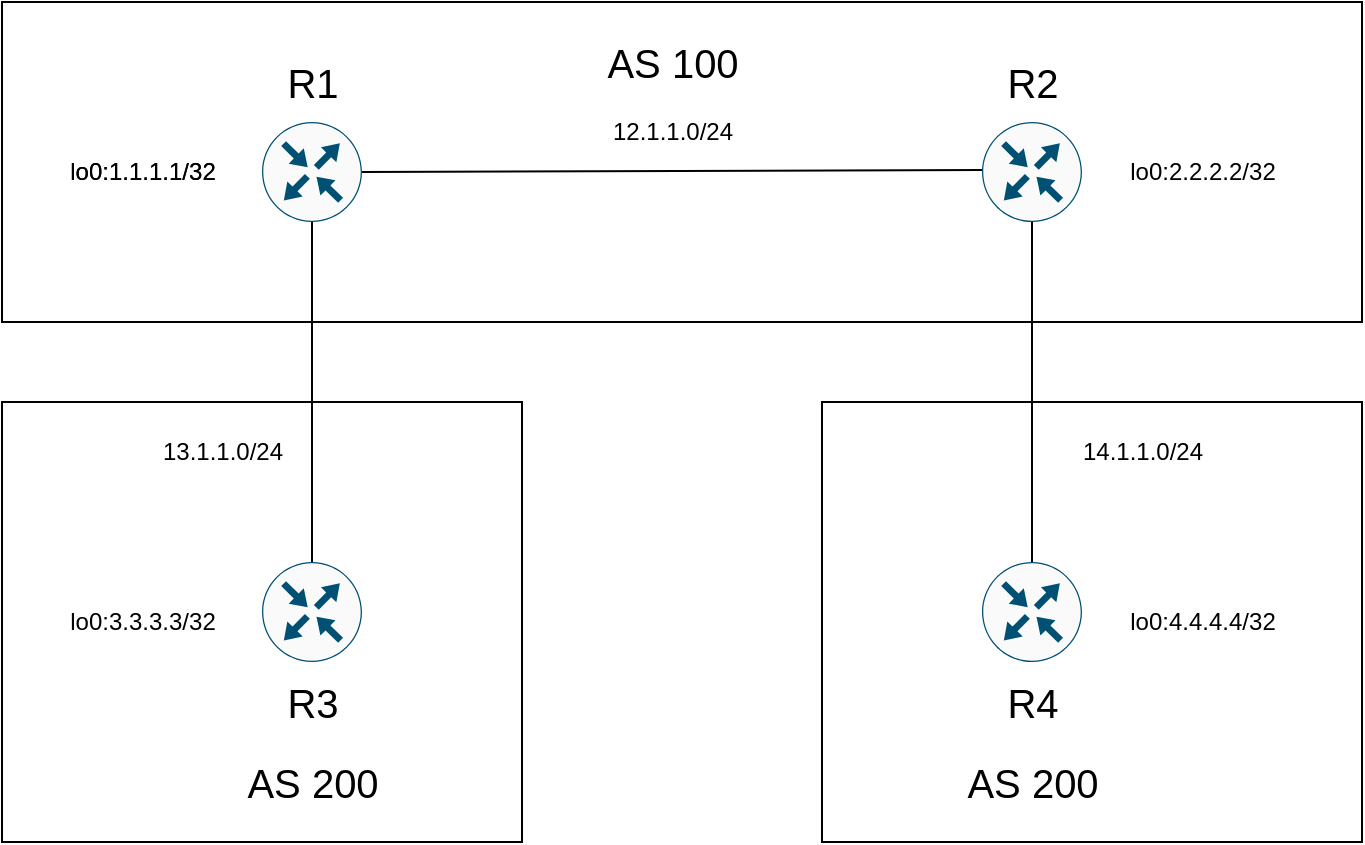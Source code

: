 <mxfile version="24.7.17" pages="2">
  <diagram name="Page-1" id="1-aNh0wFtnea57TFld6X">
    <mxGraphModel dx="1098" dy="827" grid="1" gridSize="10" guides="1" tooltips="1" connect="1" arrows="1" fold="1" page="1" pageScale="1" pageWidth="850" pageHeight="1100" math="0" shadow="0">
      <root>
        <mxCell id="0" />
        <mxCell id="1" parent="0" />
        <mxCell id="9481hFDR9XzV9LIjArY7-18" value="" style="rounded=0;whiteSpace=wrap;html=1;" vertex="1" parent="1">
          <mxGeometry x="470" y="460" width="270" height="220" as="geometry" />
        </mxCell>
        <mxCell id="9481hFDR9XzV9LIjArY7-17" value="" style="rounded=0;whiteSpace=wrap;html=1;" vertex="1" parent="1">
          <mxGeometry x="60" y="460" width="260" height="220" as="geometry" />
        </mxCell>
        <mxCell id="9481hFDR9XzV9LIjArY7-16" value="" style="rounded=0;whiteSpace=wrap;html=1;" vertex="1" parent="1">
          <mxGeometry x="60" y="260" width="680" height="160" as="geometry" />
        </mxCell>
        <mxCell id="9481hFDR9XzV9LIjArY7-1" value="" style="sketch=0;points=[[0.5,0,0],[1,0.5,0],[0.5,1,0],[0,0.5,0],[0.145,0.145,0],[0.856,0.145,0],[0.855,0.856,0],[0.145,0.855,0]];verticalLabelPosition=bottom;html=1;verticalAlign=top;aspect=fixed;align=center;pointerEvents=1;shape=mxgraph.cisco19.rect;prIcon=router;fillColor=#FAFAFA;strokeColor=#005073;" vertex="1" parent="1">
          <mxGeometry x="550" y="540" width="50" height="50" as="geometry" />
        </mxCell>
        <mxCell id="9481hFDR9XzV9LIjArY7-2" value="" style="sketch=0;points=[[0.5,0,0],[1,0.5,0],[0.5,1,0],[0,0.5,0],[0.145,0.145,0],[0.856,0.145,0],[0.855,0.856,0],[0.145,0.855,0]];verticalLabelPosition=bottom;html=1;verticalAlign=top;aspect=fixed;align=center;pointerEvents=1;shape=mxgraph.cisco19.rect;prIcon=router;fillColor=#FAFAFA;strokeColor=#005073;" vertex="1" parent="1">
          <mxGeometry x="190" y="540" width="50" height="50" as="geometry" />
        </mxCell>
        <mxCell id="9481hFDR9XzV9LIjArY7-3" value="" style="sketch=0;points=[[0.5,0,0],[1,0.5,0],[0.5,1,0],[0,0.5,0],[0.145,0.145,0],[0.856,0.145,0],[0.855,0.856,0],[0.145,0.855,0]];verticalLabelPosition=bottom;html=1;verticalAlign=top;aspect=fixed;align=center;pointerEvents=1;shape=mxgraph.cisco19.rect;prIcon=router;fillColor=#FAFAFA;strokeColor=#005073;" vertex="1" parent="1">
          <mxGeometry x="550" y="320" width="50" height="50" as="geometry" />
        </mxCell>
        <mxCell id="9481hFDR9XzV9LIjArY7-4" value="" style="sketch=0;points=[[0.5,0,0],[1,0.5,0],[0.5,1,0],[0,0.5,0],[0.145,0.145,0],[0.856,0.145,0],[0.855,0.856,0],[0.145,0.855,0]];verticalLabelPosition=bottom;html=1;verticalAlign=top;aspect=fixed;align=center;pointerEvents=1;shape=mxgraph.cisco19.rect;prIcon=router;fillColor=#FAFAFA;strokeColor=#005073;" vertex="1" parent="1">
          <mxGeometry x="190" y="320" width="50" height="50" as="geometry" />
        </mxCell>
        <mxCell id="9481hFDR9XzV9LIjArY7-8" value="" style="endArrow=none;html=1;rounded=0;exitX=1;exitY=0.5;exitDx=0;exitDy=0;exitPerimeter=0;" edge="1" parent="1" source="9481hFDR9XzV9LIjArY7-4">
          <mxGeometry width="50" height="50" relative="1" as="geometry">
            <mxPoint x="400" y="450" as="sourcePoint" />
            <mxPoint x="550" y="344" as="targetPoint" />
          </mxGeometry>
        </mxCell>
        <mxCell id="9481hFDR9XzV9LIjArY7-9" value="" style="endArrow=none;html=1;rounded=0;exitX=0.5;exitY=1;exitDx=0;exitDy=0;exitPerimeter=0;entryX=0.5;entryY=0;entryDx=0;entryDy=0;entryPerimeter=0;" edge="1" parent="1" source="9481hFDR9XzV9LIjArY7-4" target="9481hFDR9XzV9LIjArY7-2">
          <mxGeometry width="50" height="50" relative="1" as="geometry">
            <mxPoint x="250" y="355" as="sourcePoint" />
            <mxPoint x="560" y="354" as="targetPoint" />
          </mxGeometry>
        </mxCell>
        <mxCell id="9481hFDR9XzV9LIjArY7-10" value="" style="endArrow=none;html=1;rounded=0;exitX=0.5;exitY=0;exitDx=0;exitDy=0;exitPerimeter=0;entryX=0.5;entryY=1;entryDx=0;entryDy=0;entryPerimeter=0;" edge="1" parent="1" source="9481hFDR9XzV9LIjArY7-1" target="9481hFDR9XzV9LIjArY7-3">
          <mxGeometry width="50" height="50" relative="1" as="geometry">
            <mxPoint x="580" y="530" as="sourcePoint" />
            <mxPoint x="570" y="364" as="targetPoint" />
          </mxGeometry>
        </mxCell>
        <mxCell id="9481hFDR9XzV9LIjArY7-12" value="&lt;font style=&quot;font-size: 20px;&quot;&gt;R1&lt;/font&gt;" style="text;html=1;align=center;verticalAlign=middle;resizable=0;points=[];autosize=1;strokeColor=none;fillColor=none;" vertex="1" parent="1">
          <mxGeometry x="190" y="280" width="50" height="40" as="geometry" />
        </mxCell>
        <mxCell id="9481hFDR9XzV9LIjArY7-13" value="&lt;font style=&quot;font-size: 20px;&quot;&gt;R2&lt;/font&gt;" style="text;html=1;align=center;verticalAlign=middle;resizable=0;points=[];autosize=1;strokeColor=none;fillColor=none;" vertex="1" parent="1">
          <mxGeometry x="550" y="280" width="50" height="40" as="geometry" />
        </mxCell>
        <mxCell id="9481hFDR9XzV9LIjArY7-14" value="&lt;font style=&quot;font-size: 20px;&quot;&gt;R3&lt;/font&gt;" style="text;html=1;align=center;verticalAlign=middle;resizable=0;points=[];autosize=1;strokeColor=none;fillColor=none;" vertex="1" parent="1">
          <mxGeometry x="190" y="590" width="50" height="40" as="geometry" />
        </mxCell>
        <mxCell id="9481hFDR9XzV9LIjArY7-15" value="&lt;font style=&quot;font-size: 20px;&quot;&gt;R4&lt;/font&gt;" style="text;html=1;align=center;verticalAlign=middle;resizable=0;points=[];autosize=1;strokeColor=none;fillColor=none;" vertex="1" parent="1">
          <mxGeometry x="550" y="590" width="50" height="40" as="geometry" />
        </mxCell>
        <mxCell id="9481hFDR9XzV9LIjArY7-19" value="&lt;font style=&quot;font-size: 20px;&quot;&gt;AS 100&lt;/font&gt;" style="text;html=1;align=center;verticalAlign=middle;resizable=0;points=[];autosize=1;strokeColor=none;fillColor=none;" vertex="1" parent="1">
          <mxGeometry x="350" y="270" width="90" height="40" as="geometry" />
        </mxCell>
        <mxCell id="9481hFDR9XzV9LIjArY7-20" value="&lt;font style=&quot;font-size: 20px;&quot;&gt;AS 200&lt;/font&gt;" style="text;html=1;align=center;verticalAlign=middle;resizable=0;points=[];autosize=1;strokeColor=none;fillColor=none;" vertex="1" parent="1">
          <mxGeometry x="170" y="630" width="90" height="40" as="geometry" />
        </mxCell>
        <mxCell id="9481hFDR9XzV9LIjArY7-21" value="&lt;font style=&quot;font-size: 20px;&quot;&gt;AS 200&lt;/font&gt;" style="text;html=1;align=center;verticalAlign=middle;resizable=0;points=[];autosize=1;strokeColor=none;fillColor=none;" vertex="1" parent="1">
          <mxGeometry x="530" y="630" width="90" height="40" as="geometry" />
        </mxCell>
        <mxCell id="9481hFDR9XzV9LIjArY7-22" value="lo0:3.3.3.3/32" style="text;html=1;align=center;verticalAlign=middle;resizable=0;points=[];autosize=1;strokeColor=none;fillColor=none;" vertex="1" parent="1">
          <mxGeometry x="80" y="555" width="100" height="30" as="geometry" />
        </mxCell>
        <mxCell id="9481hFDR9XzV9LIjArY7-23" value="lo0:4.4.4.4/32" style="text;html=1;align=center;verticalAlign=middle;resizable=0;points=[];autosize=1;strokeColor=none;fillColor=none;" vertex="1" parent="1">
          <mxGeometry x="610" y="555" width="100" height="30" as="geometry" />
        </mxCell>
        <mxCell id="9481hFDR9XzV9LIjArY7-24" value="lo0:1.1.1.1/32" style="text;html=1;align=center;verticalAlign=middle;resizable=0;points=[];autosize=1;strokeColor=none;fillColor=none;" vertex="1" parent="1">
          <mxGeometry x="80" y="330" width="100" height="30" as="geometry" />
        </mxCell>
        <mxCell id="9481hFDR9XzV9LIjArY7-25" value="lo0:2.2.2.2/32" style="text;html=1;align=center;verticalAlign=middle;resizable=0;points=[];autosize=1;strokeColor=none;fillColor=none;" vertex="1" parent="1">
          <mxGeometry x="610" y="330" width="100" height="30" as="geometry" />
        </mxCell>
        <mxCell id="9481hFDR9XzV9LIjArY7-26" value="lo0:1.1.1.1/32" style="text;html=1;align=center;verticalAlign=middle;resizable=0;points=[];autosize=1;strokeColor=none;fillColor=none;" vertex="1" parent="1">
          <mxGeometry x="80" y="330" width="100" height="30" as="geometry" />
        </mxCell>
        <mxCell id="9481hFDR9XzV9LIjArY7-27" value="12.1.1.0/24" style="text;html=1;align=center;verticalAlign=middle;resizable=0;points=[];autosize=1;strokeColor=none;fillColor=none;" vertex="1" parent="1">
          <mxGeometry x="355" y="310" width="80" height="30" as="geometry" />
        </mxCell>
        <mxCell id="9481hFDR9XzV9LIjArY7-28" value="13.1.1.0/24" style="text;html=1;align=center;verticalAlign=middle;resizable=0;points=[];autosize=1;strokeColor=none;fillColor=none;" vertex="1" parent="1">
          <mxGeometry x="130" y="470" width="80" height="30" as="geometry" />
        </mxCell>
        <mxCell id="9481hFDR9XzV9LIjArY7-29" value="14.1.1.0/24" style="text;html=1;align=center;verticalAlign=middle;resizable=0;points=[];autosize=1;strokeColor=none;fillColor=none;" vertex="1" parent="1">
          <mxGeometry x="590" y="470" width="80" height="30" as="geometry" />
        </mxCell>
      </root>
    </mxGraphModel>
  </diagram>
  <diagram id="bwdewdsIONCqTn08phbR" name="Page-2">
    <mxGraphModel dx="1434" dy="836" grid="1" gridSize="10" guides="1" tooltips="1" connect="1" arrows="1" fold="1" page="1" pageScale="1" pageWidth="850" pageHeight="1100" math="0" shadow="0">
      <root>
        <mxCell id="0" />
        <mxCell id="1" parent="0" />
        <mxCell id="1p1wQp9aGQIOmtk_qN-g-3" value="" style="rounded=0;whiteSpace=wrap;html=1;fillColor=default;strokeColor=#6c8ebf;gradientColor=#CCE5FF;gradientDirection=south;" vertex="1" parent="1">
          <mxGeometry x="340" y="150" width="620" height="460" as="geometry" />
        </mxCell>
        <mxCell id="1p1wQp9aGQIOmtk_qN-g-6" value="" style="rounded=0;whiteSpace=wrap;html=1;fillColor=default;strokeColor=#6c8ebf;gradientColor=#CCE5FF;gradientDirection=south;" vertex="1" parent="1">
          <mxGeometry x="440" y="200" width="275" height="60" as="geometry" />
        </mxCell>
        <mxCell id="1p1wQp9aGQIOmtk_qN-g-10" value="&lt;font style=&quot;font-size: 20px;&quot;&gt;High&lt;/font&gt;" style="text;html=1;align=center;verticalAlign=middle;resizable=0;points=[];autosize=1;strokeColor=none;fillColor=none;" vertex="1" parent="1">
          <mxGeometry x="365" y="210" width="60" height="40" as="geometry" />
        </mxCell>
        <mxCell id="1p1wQp9aGQIOmtk_qN-g-11" value="&lt;font style=&quot;font-size: 20px;&quot;&gt;Medium&lt;/font&gt;" style="text;html=1;align=center;verticalAlign=middle;resizable=0;points=[];autosize=1;strokeColor=none;fillColor=none;" vertex="1" parent="1">
          <mxGeometry x="350" y="310" width="90" height="40" as="geometry" />
        </mxCell>
        <mxCell id="1p1wQp9aGQIOmtk_qN-g-12" value="&lt;font style=&quot;font-size: 20px;&quot;&gt;Normal&lt;/font&gt;" style="text;html=1;align=center;verticalAlign=middle;resizable=0;points=[];autosize=1;strokeColor=none;fillColor=none;" vertex="1" parent="1">
          <mxGeometry x="350" y="410" width="90" height="40" as="geometry" />
        </mxCell>
        <mxCell id="1p1wQp9aGQIOmtk_qN-g-13" value="&lt;font style=&quot;font-size: 20px;&quot;&gt;Low&lt;/font&gt;" style="text;html=1;align=center;verticalAlign=middle;resizable=0;points=[];autosize=1;strokeColor=none;fillColor=none;" vertex="1" parent="1">
          <mxGeometry x="365" y="510" width="60" height="40" as="geometry" />
        </mxCell>
        <mxCell id="1p1wQp9aGQIOmtk_qN-g-14" value="" style="rounded=1;whiteSpace=wrap;html=1;fillColor=#FF0000;strokeColor=#000000;fontColor=#ffffff;dashed=1;" vertex="1" parent="1">
          <mxGeometry x="660" y="215" width="40" height="30" as="geometry" />
        </mxCell>
        <mxCell id="1p1wQp9aGQIOmtk_qN-g-16" value="" style="rounded=1;whiteSpace=wrap;html=1;fillColor=#FF0000;strokeColor=#000000;fontColor=#ffffff;dashed=1;" vertex="1" parent="1">
          <mxGeometry x="610" y="215" width="40" height="30" as="geometry" />
        </mxCell>
        <mxCell id="1p1wQp9aGQIOmtk_qN-g-17" value="" style="rounded=1;whiteSpace=wrap;html=1;fillColor=#FF0000;strokeColor=#000000;fontColor=#ffffff;dashed=1;" vertex="1" parent="1">
          <mxGeometry x="557.5" y="215" width="40" height="30" as="geometry" />
        </mxCell>
        <mxCell id="1p1wQp9aGQIOmtk_qN-g-18" value="" style="rounded=1;whiteSpace=wrap;html=1;fillColor=#FF0000;strokeColor=#000000;fontColor=#ffffff;dashed=1;" vertex="1" parent="1">
          <mxGeometry x="500" y="215" width="40" height="30" as="geometry" />
        </mxCell>
        <mxCell id="1p1wQp9aGQIOmtk_qN-g-19" value="" style="rounded=1;whiteSpace=wrap;html=1;fillColor=#FF0000;strokeColor=#000000;fontColor=#ffffff;dashed=1;" vertex="1" parent="1">
          <mxGeometry x="450" y="215" width="40" height="30" as="geometry" />
        </mxCell>
        <mxCell id="1p1wQp9aGQIOmtk_qN-g-26" value="" style="rounded=0;whiteSpace=wrap;html=1;fillColor=default;strokeColor=#6c8ebf;gradientColor=#CCE5FF;gradientDirection=south;" vertex="1" parent="1">
          <mxGeometry x="440" y="300" width="275" height="60" as="geometry" />
        </mxCell>
        <mxCell id="1p1wQp9aGQIOmtk_qN-g-27" value="" style="rounded=1;whiteSpace=wrap;html=1;fillColor=#007FFF;strokeColor=#000000;fontColor=#ffffff;dashed=1;" vertex="1" parent="1">
          <mxGeometry x="660" y="315" width="40" height="30" as="geometry" />
        </mxCell>
        <mxCell id="1p1wQp9aGQIOmtk_qN-g-28" value="" style="rounded=1;whiteSpace=wrap;html=1;fillColor=#007FFF;strokeColor=#000000;fontColor=#ffffff;dashed=1;" vertex="1" parent="1">
          <mxGeometry x="610" y="315" width="40" height="30" as="geometry" />
        </mxCell>
        <mxCell id="1p1wQp9aGQIOmtk_qN-g-29" value="" style="rounded=1;whiteSpace=wrap;html=1;fillColor=#007FFF;strokeColor=#000000;fontColor=#ffffff;dashed=1;" vertex="1" parent="1">
          <mxGeometry x="557.5" y="315" width="40" height="30" as="geometry" />
        </mxCell>
        <mxCell id="1p1wQp9aGQIOmtk_qN-g-30" value="" style="rounded=1;whiteSpace=wrap;html=1;fillColor=#007FFF;strokeColor=#000000;fontColor=#ffffff;dashed=1;" vertex="1" parent="1">
          <mxGeometry x="500" y="315" width="40" height="30" as="geometry" />
        </mxCell>
        <mxCell id="1p1wQp9aGQIOmtk_qN-g-32" value="" style="rounded=0;whiteSpace=wrap;html=1;fillColor=default;strokeColor=#6c8ebf;gradientColor=#CCE5FF;gradientDirection=south;" vertex="1" parent="1">
          <mxGeometry x="440" y="400" width="275" height="60" as="geometry" />
        </mxCell>
        <mxCell id="1p1wQp9aGQIOmtk_qN-g-33" value="" style="rounded=1;whiteSpace=wrap;html=1;fillColor=#33FF33;strokeColor=#000000;fontColor=#ffffff;dashed=1;" vertex="1" parent="1">
          <mxGeometry x="660" y="415" width="40" height="30" as="geometry" />
        </mxCell>
        <mxCell id="1p1wQp9aGQIOmtk_qN-g-34" value="" style="rounded=1;whiteSpace=wrap;html=1;fillColor=#33FF33;strokeColor=#000000;fontColor=#ffffff;dashed=1;" vertex="1" parent="1">
          <mxGeometry x="610" y="415" width="40" height="30" as="geometry" />
        </mxCell>
        <mxCell id="1p1wQp9aGQIOmtk_qN-g-35" value="" style="rounded=1;whiteSpace=wrap;html=1;fillColor=#33FF33;strokeColor=#000000;fontColor=#ffffff;dashed=1;" vertex="1" parent="1">
          <mxGeometry x="557.5" y="415" width="40" height="30" as="geometry" />
        </mxCell>
        <mxCell id="1p1wQp9aGQIOmtk_qN-g-38" value="" style="rounded=0;whiteSpace=wrap;html=1;fillColor=default;strokeColor=#6c8ebf;gradientColor=#CCE5FF;gradientDirection=south;" vertex="1" parent="1">
          <mxGeometry x="440" y="500" width="275" height="60" as="geometry" />
        </mxCell>
        <mxCell id="1p1wQp9aGQIOmtk_qN-g-39" value="" style="rounded=1;whiteSpace=wrap;html=1;fillColor=#FFFF00;strokeColor=#000000;fontColor=#ffffff;dashed=1;" vertex="1" parent="1">
          <mxGeometry x="660" y="515" width="40" height="30" as="geometry" />
        </mxCell>
        <mxCell id="1p1wQp9aGQIOmtk_qN-g-48" value="" style="rounded=1;whiteSpace=wrap;html=1;fillColor=#FFFF00;strokeColor=#000000;fontColor=#ffffff;dashed=1;" vertex="1" parent="1">
          <mxGeometry x="610" y="515" width="40" height="30" as="geometry" />
        </mxCell>
        <mxCell id="1p1wQp9aGQIOmtk_qN-g-51" value="" style="verticalLabelPosition=bottom;verticalAlign=top;html=1;shape=mxgraph.basic.diag_snip_rect;dx=6;whiteSpace=wrap;rotation=-90;fillColor=#FFFFFF;gradientColor=#CCE5FF;strokeColor=#6c8ebf;gradientDirection=west;" vertex="1" parent="1">
          <mxGeometry x="660" y="290" width="360" height="180" as="geometry" />
        </mxCell>
        <mxCell id="1p1wQp9aGQIOmtk_qN-g-53" value="&lt;font style=&quot;font-size: 20px;&quot;&gt;Scheduler&lt;/font&gt;" style="text;html=1;align=center;verticalAlign=middle;resizable=0;points=[];autosize=1;strokeColor=none;fillColor=none;" vertex="1" parent="1">
          <mxGeometry x="785" y="360" width="110" height="40" as="geometry" />
        </mxCell>
        <mxCell id="1p1wQp9aGQIOmtk_qN-g-60" value="" style="rounded=0;whiteSpace=wrap;html=1;fillColor=default;strokeColor=#6c8ebf;gradientColor=#CCE5FF;gradientDirection=south;" vertex="1" parent="1">
          <mxGeometry x="997.5" y="334.96" width="280" height="70" as="geometry" />
        </mxCell>
        <mxCell id="1p1wQp9aGQIOmtk_qN-g-61" value="" style="rounded=1;whiteSpace=wrap;html=1;fillColor=#FF0000;strokeColor=#000000;fontColor=#ffffff;dashed=1;" vertex="1" parent="1">
          <mxGeometry x="1220" y="355" width="40" height="30" as="geometry" />
        </mxCell>
        <mxCell id="1p1wQp9aGQIOmtk_qN-g-62" value="" style="rounded=1;whiteSpace=wrap;html=1;fillColor=#FF0000;strokeColor=#000000;fontColor=#ffffff;dashed=1;" vertex="1" parent="1">
          <mxGeometry x="1170" y="355" width="40" height="30" as="geometry" />
        </mxCell>
        <mxCell id="1p1wQp9aGQIOmtk_qN-g-63" value="" style="rounded=1;whiteSpace=wrap;html=1;fillColor=#FF0000;strokeColor=#000000;fontColor=#ffffff;dashed=1;" vertex="1" parent="1">
          <mxGeometry x="1117.5" y="355" width="40" height="30" as="geometry" />
        </mxCell>
        <mxCell id="1p1wQp9aGQIOmtk_qN-g-64" value="" style="rounded=1;whiteSpace=wrap;html=1;fillColor=#FF0000;strokeColor=#000000;fontColor=#ffffff;dashed=1;" vertex="1" parent="1">
          <mxGeometry x="1060" y="355" width="40" height="30" as="geometry" />
        </mxCell>
        <mxCell id="1p1wQp9aGQIOmtk_qN-g-65" value="" style="rounded=1;whiteSpace=wrap;html=1;fillColor=#FF0000;strokeColor=#000000;fontColor=#ffffff;dashed=1;" vertex="1" parent="1">
          <mxGeometry x="1010" y="355" width="40" height="30" as="geometry" />
        </mxCell>
        <mxCell id="1p1wQp9aGQIOmtk_qN-g-66" value="&lt;font style=&quot;font-size: 20px;&quot;&gt;Hardware Queue&lt;/font&gt;" style="text;html=1;align=center;verticalAlign=middle;resizable=0;points=[];autosize=1;strokeColor=none;fillColor=none;" vertex="1" parent="1">
          <mxGeometry x="1047.5" y="410" width="180" height="40" as="geometry" />
        </mxCell>
        <mxCell id="1p1wQp9aGQIOmtk_qN-g-67" value="" style="shape=cylinder3;whiteSpace=wrap;html=1;boundedLbl=1;backgroundOutline=1;size=15;rotation=90;fillColor=#FFFFFF;gradientColor=#CCE5FF;strokeColor=#6c8ebf;" vertex="1" parent="1">
          <mxGeometry x="1338.73" y="306.23" width="60" height="127.46" as="geometry" />
        </mxCell>
        <mxCell id="1p1wQp9aGQIOmtk_qN-g-68" value="&lt;font style=&quot;font-size: 14px;&quot;&gt;Interface&lt;/font&gt;" style="text;html=1;align=center;verticalAlign=middle;resizable=0;points=[];autosize=1;strokeColor=none;fillColor=none;" vertex="1" parent="1">
          <mxGeometry x="1318.73" y="355" width="80" height="30" as="geometry" />
        </mxCell>
        <mxCell id="1p1wQp9aGQIOmtk_qN-g-73" value="Ingress" style="html=1;shadow=0;dashed=0;align=center;verticalAlign=middle;shape=mxgraph.arrows2.arrow;dy=0.6;dx=40;notch=0;fillColor=#FFFFFF;gradientColor=#CCE5FF;strokeColor=#6c8ebf;" vertex="1" parent="1">
          <mxGeometry x="532.5" y="160" width="235" height="30" as="geometry" />
        </mxCell>
        <mxCell id="1p1wQp9aGQIOmtk_qN-g-75" value="Engress" style="html=1;shadow=0;dashed=0;align=center;verticalAlign=middle;shape=mxgraph.arrows2.arrow;dy=0.6;dx=40;notch=0;fillColor=#FFFFFF;gradientColor=#CCE5FF;strokeColor=#6c8ebf;" vertex="1" parent="1">
          <mxGeometry x="1277.5" y="415" width="185" height="30" as="geometry" />
        </mxCell>
      </root>
    </mxGraphModel>
  </diagram>
</mxfile>

